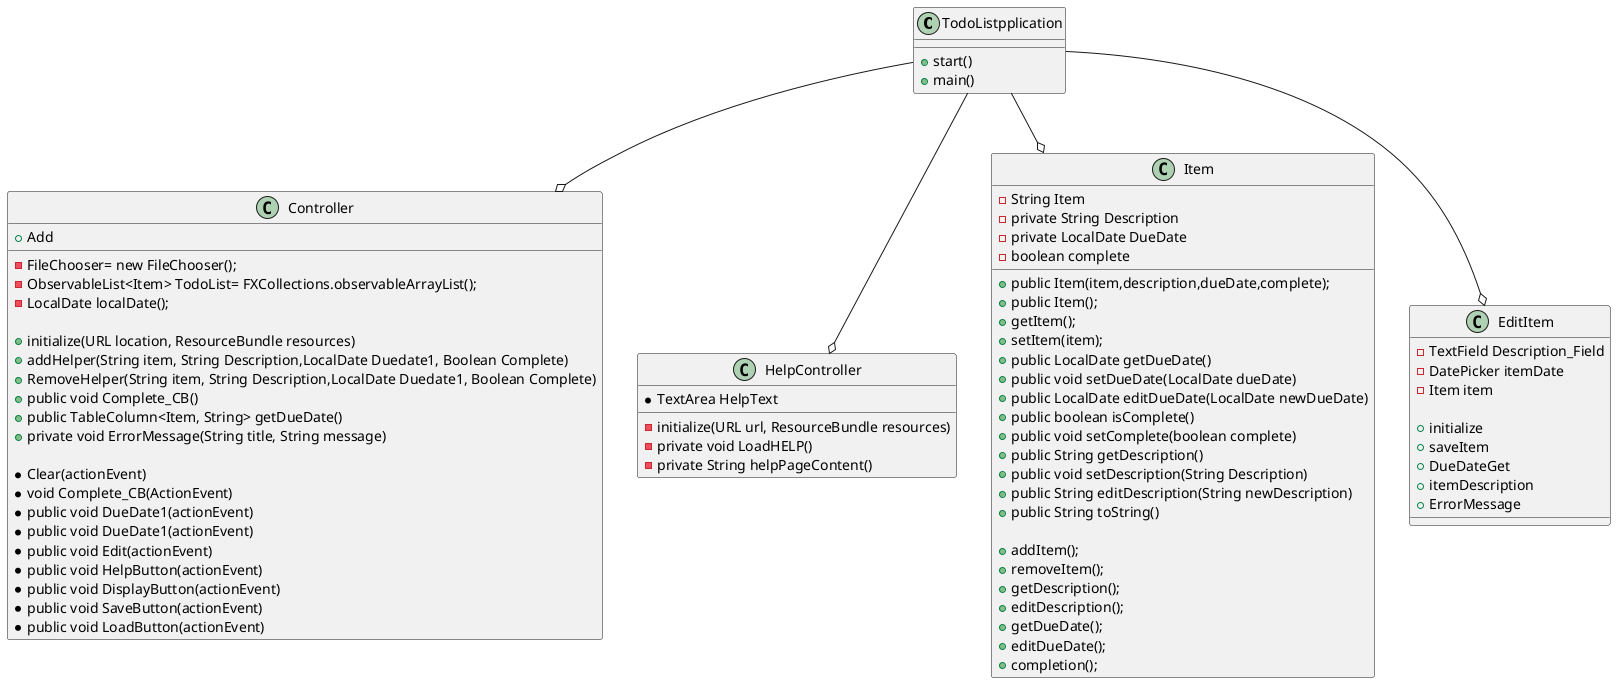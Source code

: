 @startuml
'https://plantuml.com/sequence-diagram

class TodoListpplication {
    + start()
    + main()
    '\ What is necessary to run JavaFX '\

}
class Controller{
    - FileChooser= new FileChooser();
    - ObservableList<Item> TodoList= FXCollections.observableArrayList();
    - LocalDate localDate();

    + initialize(URL location, ResourceBundle resources)
    + Add
    + addHelper(String item, String Description,LocalDate Duedate1, Boolean Complete)
    + RemoveHelper(String item, String Description,LocalDate Duedate1, Boolean Complete)
    + public void Complete_CB()
    + public TableColumn<Item, String> getDueDate()
    + private void ErrorMessage(String title, String message)

 '\ Buttons '\
    * Remove (ActionEvent)
    * Clear(actionEvent)
    * void Complete_CB(ActionEvent)
    * public void DueDate1(actionEvent)
    * public void DueDate1(actionEvent)
    * public void Edit(actionEvent)
    * public void HelpButton(actionEvent)
    * public void DisplayButton(actionEvent)
    * public void SaveButton(actionEvent)
    * public void LoadButton(actionEvent)
}

class HelpController{
    * TextArea HelpText

    - initialize(URL url, ResourceBundle resources)
    - private void LoadHELP()
    - private String helpPageContent()

}

class Item{
    - String Item
    - private String Description
    - private LocalDate DueDate
    - boolean complete

    + public Item(item,description,dueDate,complete);
    + public Item();
    + getItem();
    + setItem(item);
    + public LocalDate getDueDate()
    + public void setDueDate(LocalDate dueDate)
    + public LocalDate editDueDate(LocalDate newDueDate)
    + public boolean isComplete()
    + public void setComplete(boolean complete)
    + public String getDescription()
    + public void setDescription(String Description)
    + public String editDescription(String newDescription)
    + public String toString()

    + addItem();
    + removeItem();
    + getDescription();
    + editDescription();
    + getDueDate();
    + editDueDate();
    + completion();
}

class EditItem{
    - TextField Description_Field
    - DatePicker itemDate
    - Item item

    + initialize
    + saveItem
    + DueDateGet
    + itemDescription
    + ErrorMessage
}
TodoListpplication--o Controller
TodoListpplication--o Item
TodoListpplication--o EditItem
TodoListpplication--o HelpController


@enduml